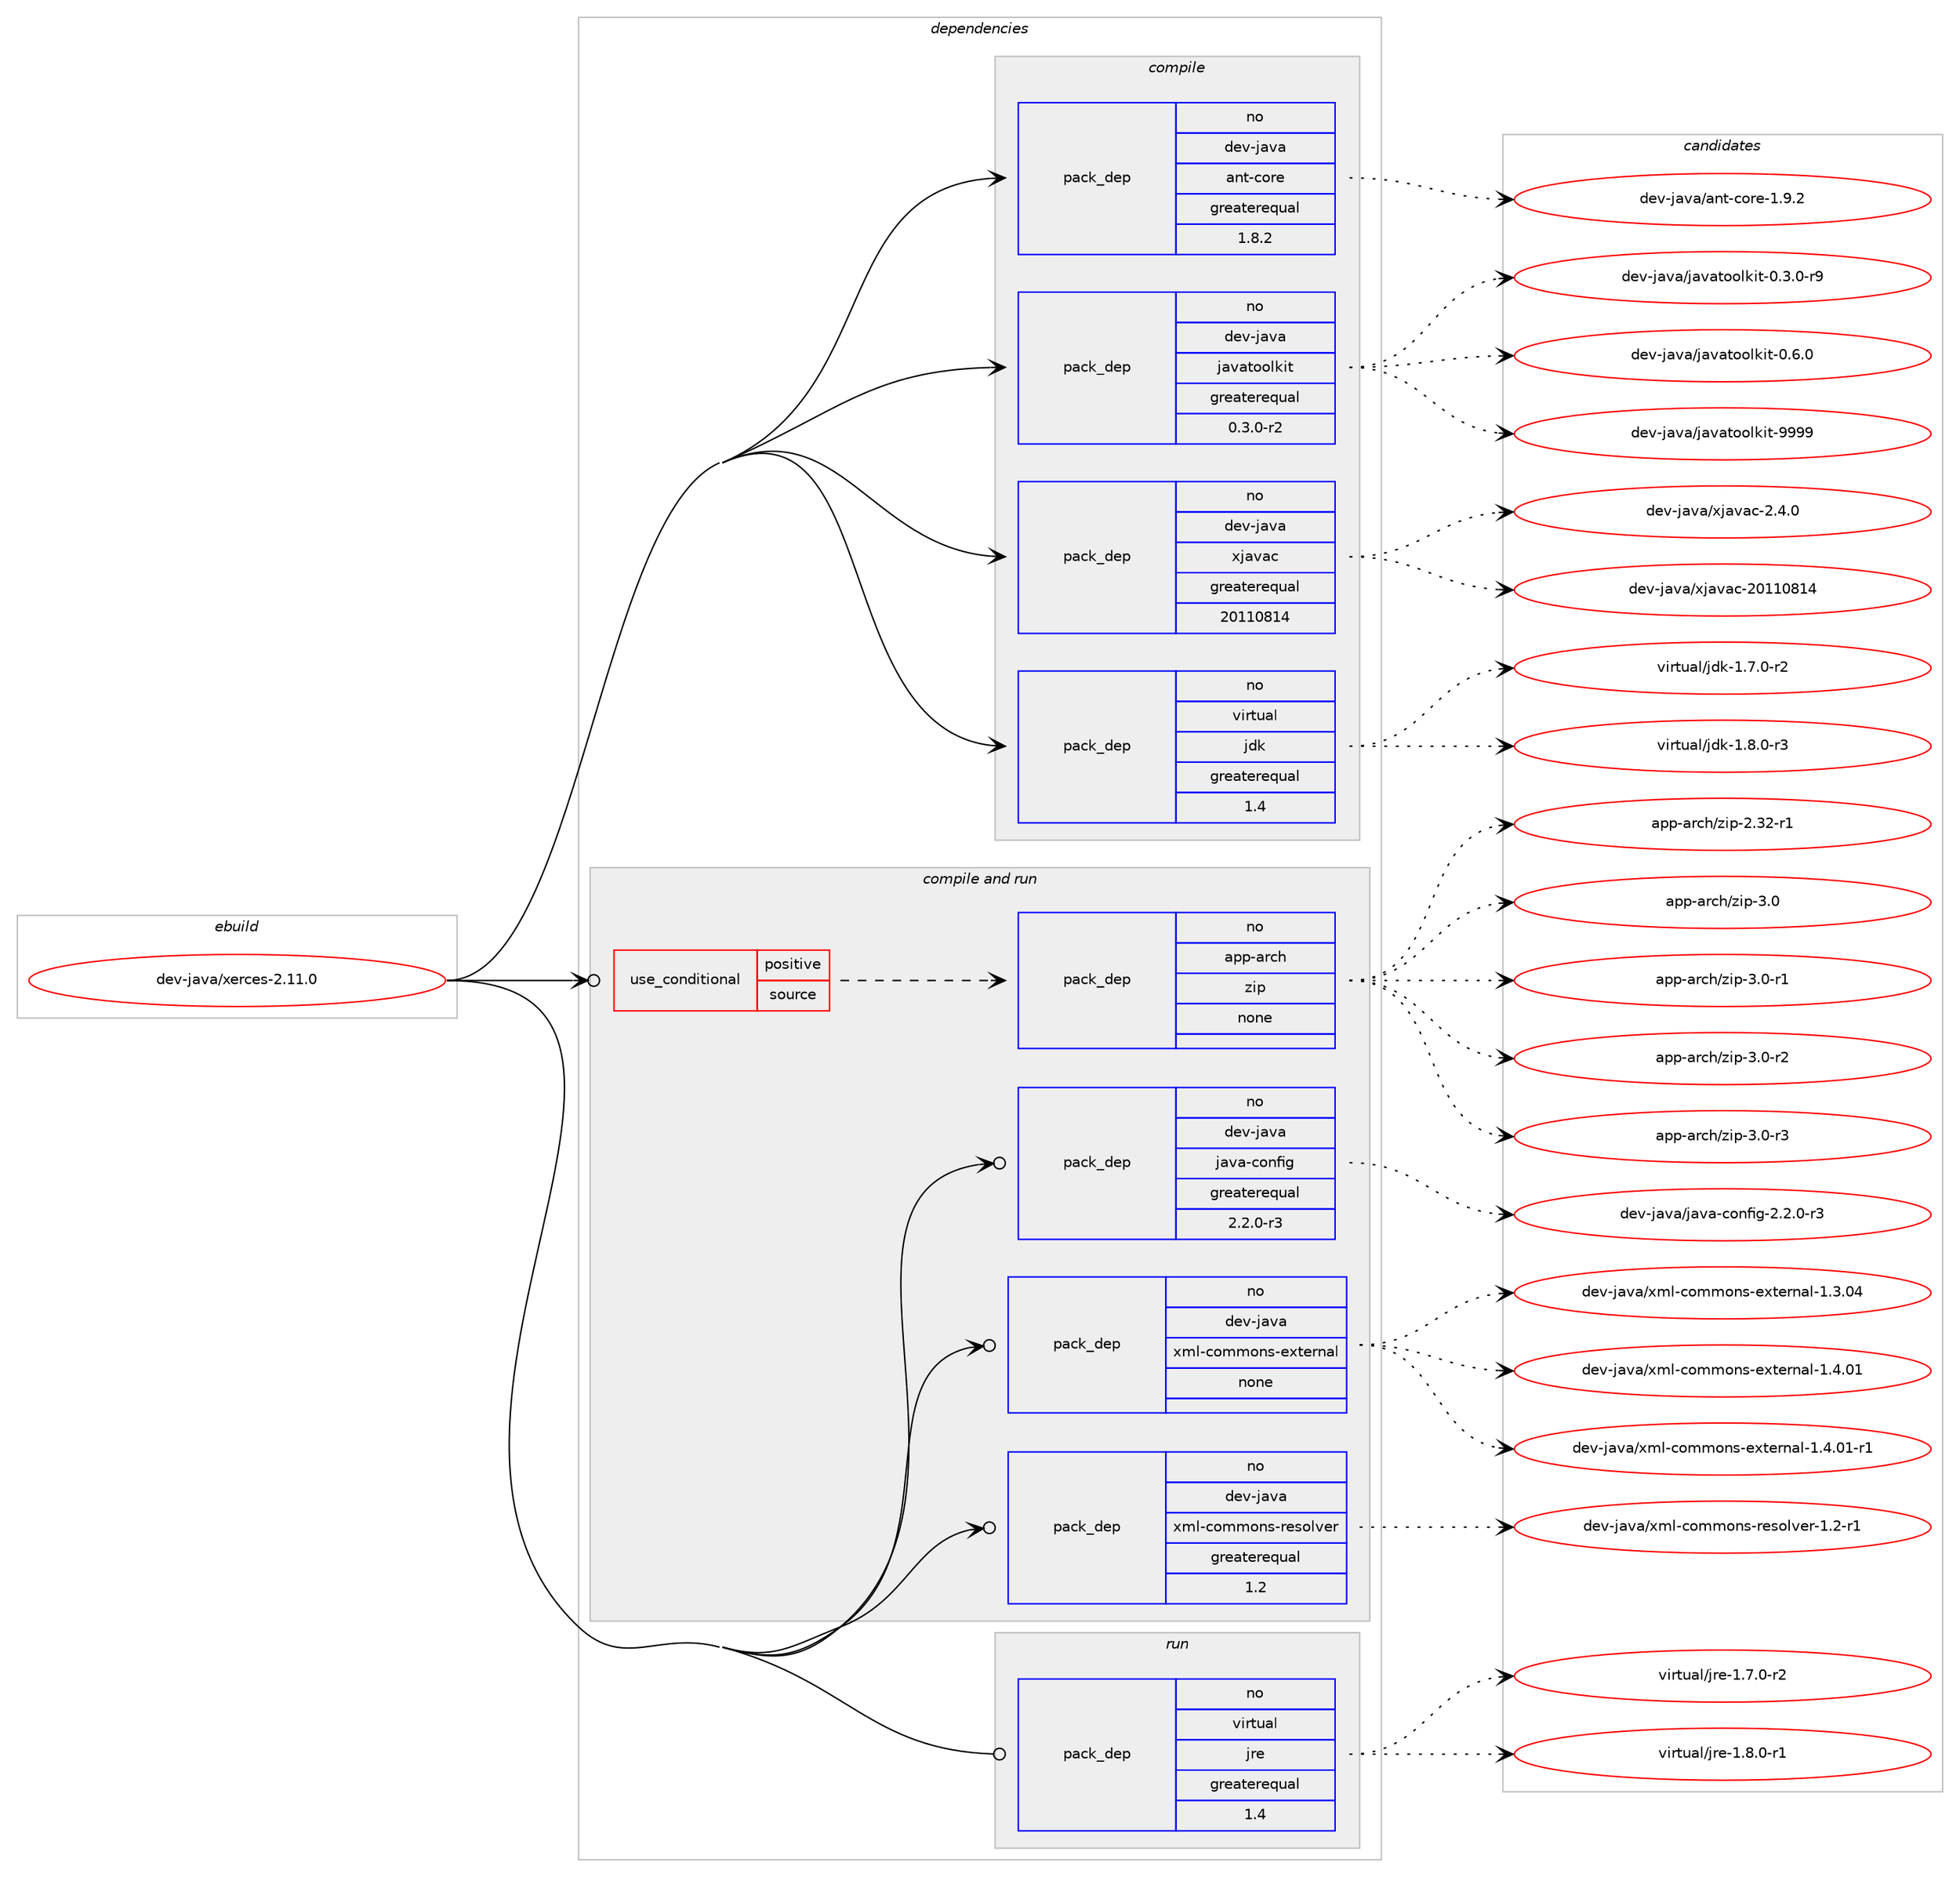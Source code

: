 digraph prolog {

# *************
# Graph options
# *************

newrank=true;
concentrate=true;
compound=true;
graph [rankdir=LR,fontname=Helvetica,fontsize=10,ranksep=1.5];#, ranksep=2.5, nodesep=0.2];
edge  [arrowhead=vee];
node  [fontname=Helvetica,fontsize=10];

# **********
# The ebuild
# **********

subgraph cluster_leftcol {
color=gray;
rank=same;
label=<<i>ebuild</i>>;
id [label="dev-java/xerces-2.11.0", color=red, width=4, href="../dev-java/xerces-2.11.0.svg"];
}

# ****************
# The dependencies
# ****************

subgraph cluster_midcol {
color=gray;
label=<<i>dependencies</i>>;
subgraph cluster_compile {
fillcolor="#eeeeee";
style=filled;
label=<<i>compile</i>>;
subgraph pack80063 {
dependency105770 [label=<<TABLE BORDER="0" CELLBORDER="1" CELLSPACING="0" CELLPADDING="4" WIDTH="220"><TR><TD ROWSPAN="6" CELLPADDING="30">pack_dep</TD></TR><TR><TD WIDTH="110">no</TD></TR><TR><TD>dev-java</TD></TR><TR><TD>ant-core</TD></TR><TR><TD>greaterequal</TD></TR><TR><TD>1.8.2</TD></TR></TABLE>>, shape=none, color=blue];
}
id:e -> dependency105770:w [weight=20,style="solid",arrowhead="vee"];
subgraph pack80064 {
dependency105771 [label=<<TABLE BORDER="0" CELLBORDER="1" CELLSPACING="0" CELLPADDING="4" WIDTH="220"><TR><TD ROWSPAN="6" CELLPADDING="30">pack_dep</TD></TR><TR><TD WIDTH="110">no</TD></TR><TR><TD>dev-java</TD></TR><TR><TD>javatoolkit</TD></TR><TR><TD>greaterequal</TD></TR><TR><TD>0.3.0-r2</TD></TR></TABLE>>, shape=none, color=blue];
}
id:e -> dependency105771:w [weight=20,style="solid",arrowhead="vee"];
subgraph pack80065 {
dependency105772 [label=<<TABLE BORDER="0" CELLBORDER="1" CELLSPACING="0" CELLPADDING="4" WIDTH="220"><TR><TD ROWSPAN="6" CELLPADDING="30">pack_dep</TD></TR><TR><TD WIDTH="110">no</TD></TR><TR><TD>dev-java</TD></TR><TR><TD>xjavac</TD></TR><TR><TD>greaterequal</TD></TR><TR><TD>20110814</TD></TR></TABLE>>, shape=none, color=blue];
}
id:e -> dependency105772:w [weight=20,style="solid",arrowhead="vee"];
subgraph pack80066 {
dependency105773 [label=<<TABLE BORDER="0" CELLBORDER="1" CELLSPACING="0" CELLPADDING="4" WIDTH="220"><TR><TD ROWSPAN="6" CELLPADDING="30">pack_dep</TD></TR><TR><TD WIDTH="110">no</TD></TR><TR><TD>virtual</TD></TR><TR><TD>jdk</TD></TR><TR><TD>greaterequal</TD></TR><TR><TD>1.4</TD></TR></TABLE>>, shape=none, color=blue];
}
id:e -> dependency105773:w [weight=20,style="solid",arrowhead="vee"];
}
subgraph cluster_compileandrun {
fillcolor="#eeeeee";
style=filled;
label=<<i>compile and run</i>>;
subgraph cond22671 {
dependency105774 [label=<<TABLE BORDER="0" CELLBORDER="1" CELLSPACING="0" CELLPADDING="4"><TR><TD ROWSPAN="3" CELLPADDING="10">use_conditional</TD></TR><TR><TD>positive</TD></TR><TR><TD>source</TD></TR></TABLE>>, shape=none, color=red];
subgraph pack80067 {
dependency105775 [label=<<TABLE BORDER="0" CELLBORDER="1" CELLSPACING="0" CELLPADDING="4" WIDTH="220"><TR><TD ROWSPAN="6" CELLPADDING="30">pack_dep</TD></TR><TR><TD WIDTH="110">no</TD></TR><TR><TD>app-arch</TD></TR><TR><TD>zip</TD></TR><TR><TD>none</TD></TR><TR><TD></TD></TR></TABLE>>, shape=none, color=blue];
}
dependency105774:e -> dependency105775:w [weight=20,style="dashed",arrowhead="vee"];
}
id:e -> dependency105774:w [weight=20,style="solid",arrowhead="odotvee"];
subgraph pack80068 {
dependency105776 [label=<<TABLE BORDER="0" CELLBORDER="1" CELLSPACING="0" CELLPADDING="4" WIDTH="220"><TR><TD ROWSPAN="6" CELLPADDING="30">pack_dep</TD></TR><TR><TD WIDTH="110">no</TD></TR><TR><TD>dev-java</TD></TR><TR><TD>java-config</TD></TR><TR><TD>greaterequal</TD></TR><TR><TD>2.2.0-r3</TD></TR></TABLE>>, shape=none, color=blue];
}
id:e -> dependency105776:w [weight=20,style="solid",arrowhead="odotvee"];
subgraph pack80069 {
dependency105777 [label=<<TABLE BORDER="0" CELLBORDER="1" CELLSPACING="0" CELLPADDING="4" WIDTH="220"><TR><TD ROWSPAN="6" CELLPADDING="30">pack_dep</TD></TR><TR><TD WIDTH="110">no</TD></TR><TR><TD>dev-java</TD></TR><TR><TD>xml-commons-external</TD></TR><TR><TD>none</TD></TR><TR><TD></TD></TR></TABLE>>, shape=none, color=blue];
}
id:e -> dependency105777:w [weight=20,style="solid",arrowhead="odotvee"];
subgraph pack80070 {
dependency105778 [label=<<TABLE BORDER="0" CELLBORDER="1" CELLSPACING="0" CELLPADDING="4" WIDTH="220"><TR><TD ROWSPAN="6" CELLPADDING="30">pack_dep</TD></TR><TR><TD WIDTH="110">no</TD></TR><TR><TD>dev-java</TD></TR><TR><TD>xml-commons-resolver</TD></TR><TR><TD>greaterequal</TD></TR><TR><TD>1.2</TD></TR></TABLE>>, shape=none, color=blue];
}
id:e -> dependency105778:w [weight=20,style="solid",arrowhead="odotvee"];
}
subgraph cluster_run {
fillcolor="#eeeeee";
style=filled;
label=<<i>run</i>>;
subgraph pack80071 {
dependency105779 [label=<<TABLE BORDER="0" CELLBORDER="1" CELLSPACING="0" CELLPADDING="4" WIDTH="220"><TR><TD ROWSPAN="6" CELLPADDING="30">pack_dep</TD></TR><TR><TD WIDTH="110">no</TD></TR><TR><TD>virtual</TD></TR><TR><TD>jre</TD></TR><TR><TD>greaterequal</TD></TR><TR><TD>1.4</TD></TR></TABLE>>, shape=none, color=blue];
}
id:e -> dependency105779:w [weight=20,style="solid",arrowhead="odot"];
}
}

# **************
# The candidates
# **************

subgraph cluster_choices {
rank=same;
color=gray;
label=<<i>candidates</i>>;

subgraph choice80063 {
color=black;
nodesep=1;
choice10010111845106971189747971101164599111114101454946574650 [label="dev-java/ant-core-1.9.2", color=red, width=4,href="../dev-java/ant-core-1.9.2.svg"];
dependency105770:e -> choice10010111845106971189747971101164599111114101454946574650:w [style=dotted,weight="100"];
}
subgraph choice80064 {
color=black;
nodesep=1;
choice1001011184510697118974710697118971161111111081071051164548465146484511457 [label="dev-java/javatoolkit-0.3.0-r9", color=red, width=4,href="../dev-java/javatoolkit-0.3.0-r9.svg"];
choice100101118451069711897471069711897116111111108107105116454846544648 [label="dev-java/javatoolkit-0.6.0", color=red, width=4,href="../dev-java/javatoolkit-0.6.0.svg"];
choice1001011184510697118974710697118971161111111081071051164557575757 [label="dev-java/javatoolkit-9999", color=red, width=4,href="../dev-java/javatoolkit-9999.svg"];
dependency105771:e -> choice1001011184510697118974710697118971161111111081071051164548465146484511457:w [style=dotted,weight="100"];
dependency105771:e -> choice100101118451069711897471069711897116111111108107105116454846544648:w [style=dotted,weight="100"];
dependency105771:e -> choice1001011184510697118974710697118971161111111081071051164557575757:w [style=dotted,weight="100"];
}
subgraph choice80065 {
color=black;
nodesep=1;
choice10010111845106971189747120106971189799455046524648 [label="dev-java/xjavac-2.4.0", color=red, width=4,href="../dev-java/xjavac-2.4.0.svg"];
choice10010111845106971189747120106971189799455048494948564952 [label="dev-java/xjavac-20110814", color=red, width=4,href="../dev-java/xjavac-20110814.svg"];
dependency105772:e -> choice10010111845106971189747120106971189799455046524648:w [style=dotted,weight="100"];
dependency105772:e -> choice10010111845106971189747120106971189799455048494948564952:w [style=dotted,weight="100"];
}
subgraph choice80066 {
color=black;
nodesep=1;
choice11810511411611797108471061001074549465546484511450 [label="virtual/jdk-1.7.0-r2", color=red, width=4,href="../virtual/jdk-1.7.0-r2.svg"];
choice11810511411611797108471061001074549465646484511451 [label="virtual/jdk-1.8.0-r3", color=red, width=4,href="../virtual/jdk-1.8.0-r3.svg"];
dependency105773:e -> choice11810511411611797108471061001074549465546484511450:w [style=dotted,weight="100"];
dependency105773:e -> choice11810511411611797108471061001074549465646484511451:w [style=dotted,weight="100"];
}
subgraph choice80067 {
color=black;
nodesep=1;
choice971121124597114991044712210511245504651504511449 [label="app-arch/zip-2.32-r1", color=red, width=4,href="../app-arch/zip-2.32-r1.svg"];
choice971121124597114991044712210511245514648 [label="app-arch/zip-3.0", color=red, width=4,href="../app-arch/zip-3.0.svg"];
choice9711211245971149910447122105112455146484511449 [label="app-arch/zip-3.0-r1", color=red, width=4,href="../app-arch/zip-3.0-r1.svg"];
choice9711211245971149910447122105112455146484511450 [label="app-arch/zip-3.0-r2", color=red, width=4,href="../app-arch/zip-3.0-r2.svg"];
choice9711211245971149910447122105112455146484511451 [label="app-arch/zip-3.0-r3", color=red, width=4,href="../app-arch/zip-3.0-r3.svg"];
dependency105775:e -> choice971121124597114991044712210511245504651504511449:w [style=dotted,weight="100"];
dependency105775:e -> choice971121124597114991044712210511245514648:w [style=dotted,weight="100"];
dependency105775:e -> choice9711211245971149910447122105112455146484511449:w [style=dotted,weight="100"];
dependency105775:e -> choice9711211245971149910447122105112455146484511450:w [style=dotted,weight="100"];
dependency105775:e -> choice9711211245971149910447122105112455146484511451:w [style=dotted,weight="100"];
}
subgraph choice80068 {
color=black;
nodesep=1;
choice10010111845106971189747106971189745991111101021051034550465046484511451 [label="dev-java/java-config-2.2.0-r3", color=red, width=4,href="../dev-java/java-config-2.2.0-r3.svg"];
dependency105776:e -> choice10010111845106971189747106971189745991111101021051034550465046484511451:w [style=dotted,weight="100"];
}
subgraph choice80069 {
color=black;
nodesep=1;
choice100101118451069711897471201091084599111109109111110115451011201161011141109710845494651464852 [label="dev-java/xml-commons-external-1.3.04", color=red, width=4,href="../dev-java/xml-commons-external-1.3.04.svg"];
choice100101118451069711897471201091084599111109109111110115451011201161011141109710845494652464849 [label="dev-java/xml-commons-external-1.4.01", color=red, width=4,href="../dev-java/xml-commons-external-1.4.01.svg"];
choice1001011184510697118974712010910845991111091091111101154510112011610111411097108454946524648494511449 [label="dev-java/xml-commons-external-1.4.01-r1", color=red, width=4,href="../dev-java/xml-commons-external-1.4.01-r1.svg"];
dependency105777:e -> choice100101118451069711897471201091084599111109109111110115451011201161011141109710845494651464852:w [style=dotted,weight="100"];
dependency105777:e -> choice100101118451069711897471201091084599111109109111110115451011201161011141109710845494652464849:w [style=dotted,weight="100"];
dependency105777:e -> choice1001011184510697118974712010910845991111091091111101154510112011610111411097108454946524648494511449:w [style=dotted,weight="100"];
}
subgraph choice80070 {
color=black;
nodesep=1;
choice10010111845106971189747120109108459911110910911111011545114101115111108118101114454946504511449 [label="dev-java/xml-commons-resolver-1.2-r1", color=red, width=4,href="../dev-java/xml-commons-resolver-1.2-r1.svg"];
dependency105778:e -> choice10010111845106971189747120109108459911110910911111011545114101115111108118101114454946504511449:w [style=dotted,weight="100"];
}
subgraph choice80071 {
color=black;
nodesep=1;
choice11810511411611797108471061141014549465546484511450 [label="virtual/jre-1.7.0-r2", color=red, width=4,href="../virtual/jre-1.7.0-r2.svg"];
choice11810511411611797108471061141014549465646484511449 [label="virtual/jre-1.8.0-r1", color=red, width=4,href="../virtual/jre-1.8.0-r1.svg"];
dependency105779:e -> choice11810511411611797108471061141014549465546484511450:w [style=dotted,weight="100"];
dependency105779:e -> choice11810511411611797108471061141014549465646484511449:w [style=dotted,weight="100"];
}
}

}
